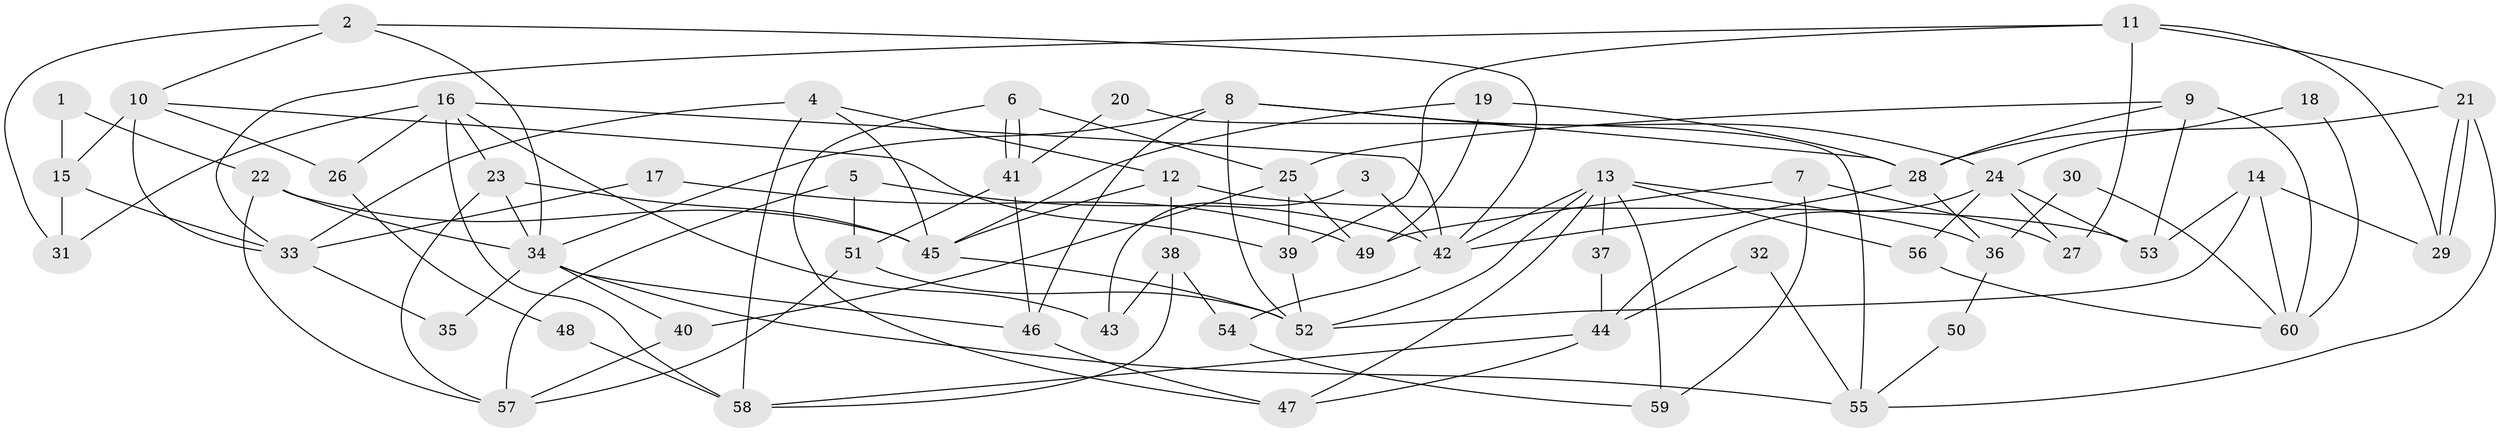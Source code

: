 // coarse degree distribution, {6: 0.18181818181818182, 7: 0.13636363636363635, 2: 0.22727272727272727, 12: 0.045454545454545456, 5: 0.045454545454545456, 10: 0.045454545454545456, 4: 0.045454545454545456, 11: 0.045454545454545456, 15: 0.045454545454545456, 8: 0.09090909090909091, 1: 0.045454545454545456, 3: 0.045454545454545456}
// Generated by graph-tools (version 1.1) at 2025/18/03/04/25 18:18:50]
// undirected, 60 vertices, 120 edges
graph export_dot {
graph [start="1"]
  node [color=gray90,style=filled];
  1;
  2;
  3;
  4;
  5;
  6;
  7;
  8;
  9;
  10;
  11;
  12;
  13;
  14;
  15;
  16;
  17;
  18;
  19;
  20;
  21;
  22;
  23;
  24;
  25;
  26;
  27;
  28;
  29;
  30;
  31;
  32;
  33;
  34;
  35;
  36;
  37;
  38;
  39;
  40;
  41;
  42;
  43;
  44;
  45;
  46;
  47;
  48;
  49;
  50;
  51;
  52;
  53;
  54;
  55;
  56;
  57;
  58;
  59;
  60;
  1 -- 15;
  1 -- 22;
  2 -- 10;
  2 -- 42;
  2 -- 31;
  2 -- 34;
  3 -- 42;
  3 -- 43;
  4 -- 12;
  4 -- 45;
  4 -- 33;
  4 -- 58;
  5 -- 42;
  5 -- 57;
  5 -- 51;
  6 -- 25;
  6 -- 41;
  6 -- 41;
  6 -- 47;
  7 -- 49;
  7 -- 27;
  7 -- 59;
  8 -- 28;
  8 -- 34;
  8 -- 24;
  8 -- 46;
  8 -- 52;
  9 -- 53;
  9 -- 60;
  9 -- 25;
  9 -- 28;
  10 -- 39;
  10 -- 15;
  10 -- 26;
  10 -- 33;
  11 -- 21;
  11 -- 33;
  11 -- 27;
  11 -- 29;
  11 -- 39;
  12 -- 45;
  12 -- 38;
  12 -- 53;
  13 -- 47;
  13 -- 52;
  13 -- 36;
  13 -- 37;
  13 -- 42;
  13 -- 56;
  13 -- 59;
  14 -- 29;
  14 -- 52;
  14 -- 53;
  14 -- 60;
  15 -- 31;
  15 -- 33;
  16 -- 23;
  16 -- 58;
  16 -- 26;
  16 -- 31;
  16 -- 42;
  16 -- 43;
  17 -- 49;
  17 -- 33;
  18 -- 24;
  18 -- 60;
  19 -- 28;
  19 -- 45;
  19 -- 49;
  20 -- 55;
  20 -- 41;
  21 -- 28;
  21 -- 29;
  21 -- 29;
  21 -- 55;
  22 -- 45;
  22 -- 57;
  22 -- 34;
  23 -- 57;
  23 -- 34;
  23 -- 45;
  24 -- 53;
  24 -- 27;
  24 -- 44;
  24 -- 56;
  25 -- 39;
  25 -- 40;
  25 -- 49;
  26 -- 48;
  28 -- 42;
  28 -- 36;
  30 -- 36;
  30 -- 60;
  32 -- 44;
  32 -- 55;
  33 -- 35;
  34 -- 35;
  34 -- 40;
  34 -- 46;
  34 -- 55;
  36 -- 50;
  37 -- 44;
  38 -- 58;
  38 -- 54;
  38 -- 43;
  39 -- 52;
  40 -- 57;
  41 -- 46;
  41 -- 51;
  42 -- 54;
  44 -- 47;
  44 -- 58;
  45 -- 52;
  46 -- 47;
  48 -- 58;
  50 -- 55;
  51 -- 52;
  51 -- 57;
  54 -- 59;
  56 -- 60;
}
